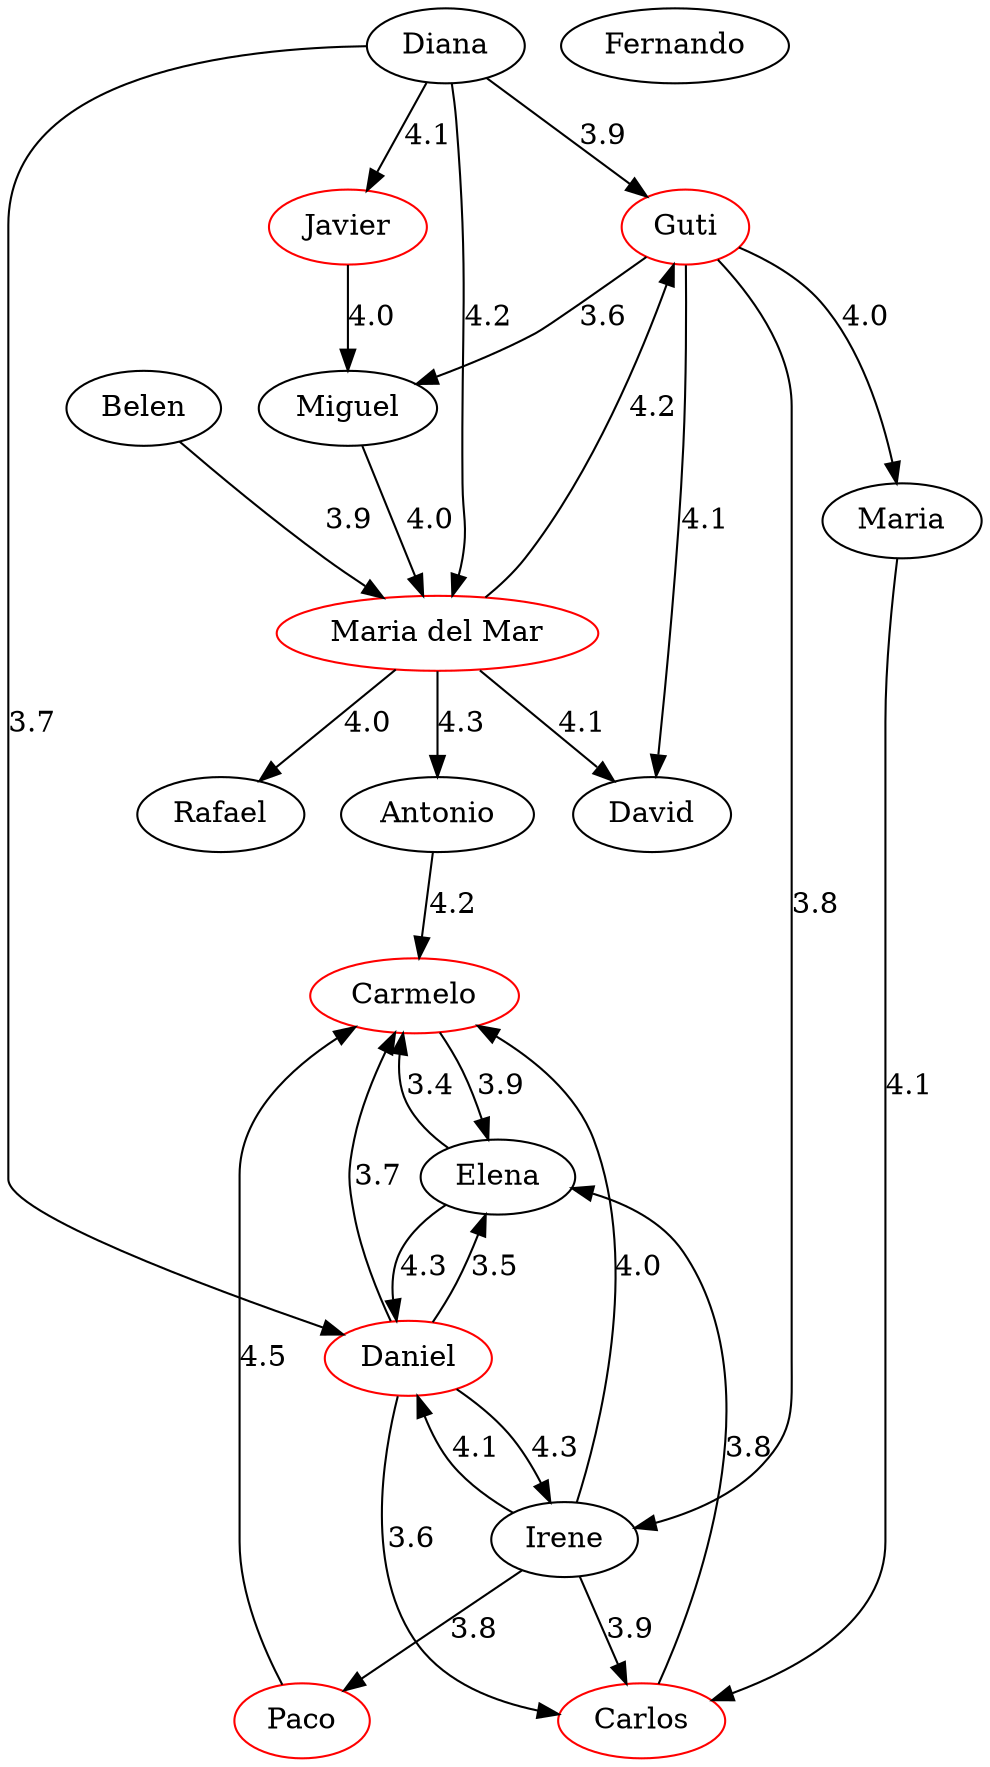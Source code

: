digraph G {
  1 [ label="Diana" ];
  2 [ color="red" label="Guti" ];
  3 [ label="David" ];
  4 [ label="Miguel" ];
  5 [ label="Belen" ];
  6 [ label="Rafael" ];
  7 [ color="red" label="Paco" ];
  8 [ label="Elena" ];
  9 [ label="Fernando" ];
  10 [ label="Irene" ];
  11 [ label="Antonio" ];
  12 [ label="Maria" ];
  13 [ color="red" label="Carlos" ];
  14 [ color="red" label="Daniel" ];
  15 [ color="red" label="Javier" ];
  16 [ color="red" label="Maria del Mar" ];
  17 [ color="red" label="Carmelo" ];
  1 -> 2 [ color="black" label="3.9" ];
  1 -> 14 [ color="black" label="3.7" ];
  1 -> 15 [ color="black" label="4.1" ];
  1 -> 16 [ color="black" label="4.2" ];
  2 -> 12 [ color="black" label="4.0" ];
  2 -> 3 [ color="black" label="4.1" ];
  2 -> 4 [ color="black" label="3.6" ];
  2 -> 10 [ color="black" label="3.8" ];
  14 -> 8 [ color="black" label="3.5" ];
  14 -> 10 [ color="black" label="4.3" ];
  14 -> 13 [ color="black" label="3.6" ];
  14 -> 17 [ color="black" label="3.7" ];
  16 -> 2 [ color="black" label="4.2" ];
  16 -> 3 [ color="black" label="4.1" ];
  16 -> 6 [ color="black" label="4.0" ];
  16 -> 11 [ color="black" label="4.3" ];
  10 -> 14 [ color="black" label="4.1" ];
  10 -> 13 [ color="black" label="3.9" ];
  10 -> 17 [ color="black" label="4.0" ];
  10 -> 7 [ color="black" label="3.8" ];
  15 -> 4 [ color="black" label="4.0" ];
  4 -> 16 [ color="black" label="4.0" ];
  13 -> 8 [ color="black" label="3.8" ];
  17 -> 8 [ color="black" label="3.9" ];
  5 -> 16 [ color="black" label="3.9" ];
  11 -> 17 [ color="black" label="4.2" ];
  8 -> 14 [ color="black" label="4.3" ];
  7 -> 17 [ color="black" label="4.5" ];
  12 -> 13 [ color="black" label="4.1" ];
  8 -> 17 [ color="black" label="3.4" ];
}
